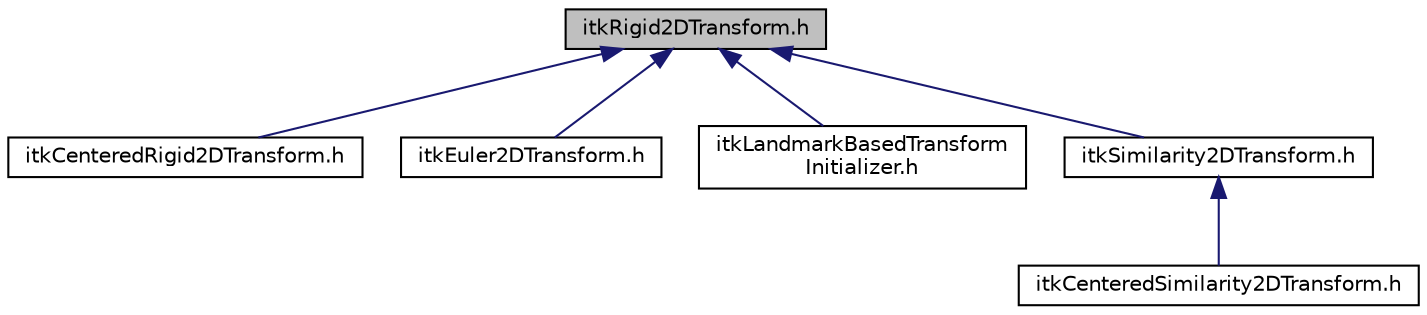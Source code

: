 digraph "itkRigid2DTransform.h"
{
 // LATEX_PDF_SIZE
  edge [fontname="Helvetica",fontsize="10",labelfontname="Helvetica",labelfontsize="10"];
  node [fontname="Helvetica",fontsize="10",shape=record];
  Node1 [label="itkRigid2DTransform.h",height=0.2,width=0.4,color="black", fillcolor="grey75", style="filled", fontcolor="black",tooltip=" "];
  Node1 -> Node2 [dir="back",color="midnightblue",fontsize="10",style="solid",fontname="Helvetica"];
  Node2 [label="itkCenteredRigid2DTransform.h",height=0.2,width=0.4,color="black", fillcolor="white", style="filled",URL="$itkCenteredRigid2DTransform_8h.html",tooltip=" "];
  Node1 -> Node3 [dir="back",color="midnightblue",fontsize="10",style="solid",fontname="Helvetica"];
  Node3 [label="itkEuler2DTransform.h",height=0.2,width=0.4,color="black", fillcolor="white", style="filled",URL="$itkEuler2DTransform_8h.html",tooltip=" "];
  Node1 -> Node4 [dir="back",color="midnightblue",fontsize="10",style="solid",fontname="Helvetica"];
  Node4 [label="itkLandmarkBasedTransform\lInitializer.h",height=0.2,width=0.4,color="black", fillcolor="white", style="filled",URL="$itkLandmarkBasedTransformInitializer_8h.html",tooltip=" "];
  Node1 -> Node5 [dir="back",color="midnightblue",fontsize="10",style="solid",fontname="Helvetica"];
  Node5 [label="itkSimilarity2DTransform.h",height=0.2,width=0.4,color="black", fillcolor="white", style="filled",URL="$itkSimilarity2DTransform_8h.html",tooltip=" "];
  Node5 -> Node6 [dir="back",color="midnightblue",fontsize="10",style="solid",fontname="Helvetica"];
  Node6 [label="itkCenteredSimilarity2DTransform.h",height=0.2,width=0.4,color="black", fillcolor="white", style="filled",URL="$itkCenteredSimilarity2DTransform_8h.html",tooltip=" "];
}
